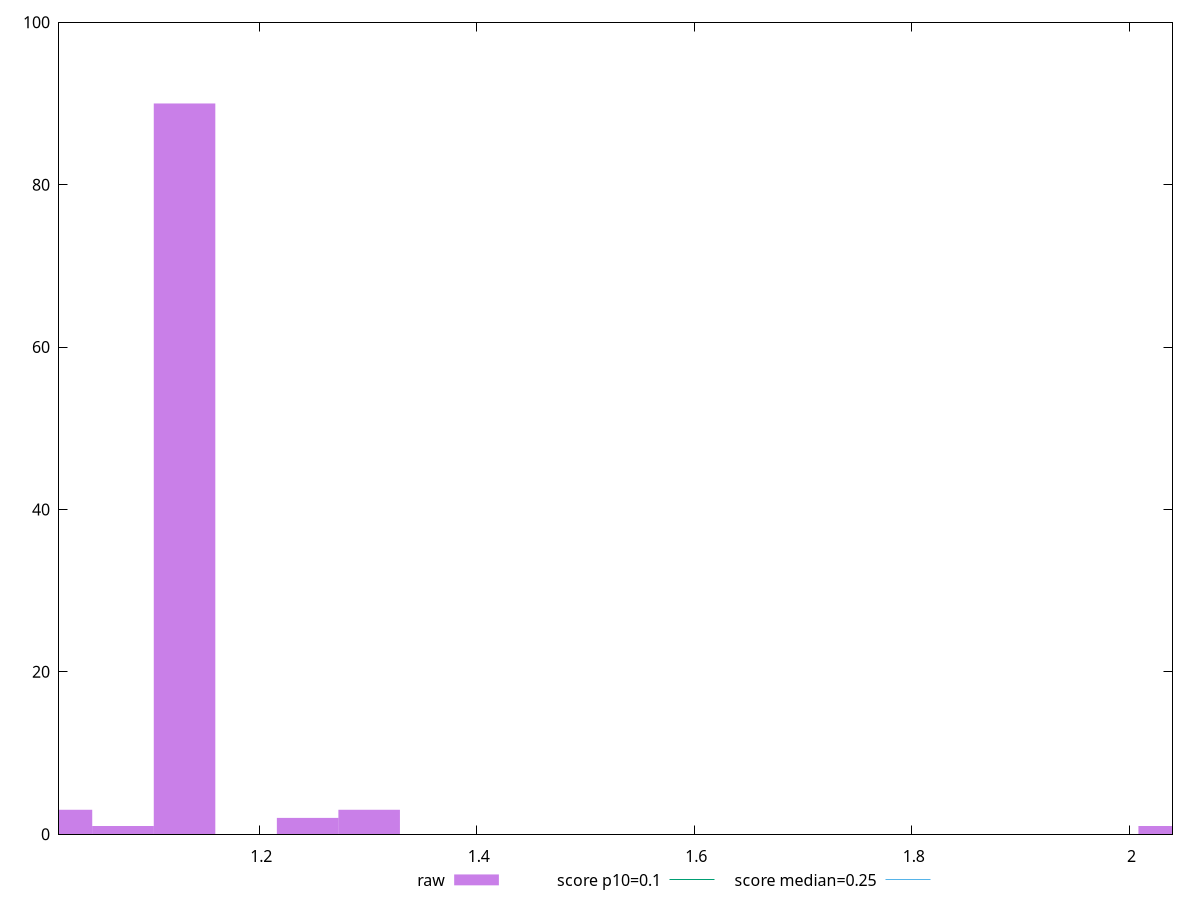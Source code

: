 reset

$raw <<EOF
1.1314143588388264 90
1.3011265126646503 3
1.0182729229549436 3
1.244555794722709 2
1.074843640896885 1
2.0365458459098873 1
EOF

set key outside below
set boxwidth 0.056570717941941316
set xrange [1.016012471516927:2.0395882941351995]
set yrange [0:100]
set trange [0:100]
set style fill transparent solid 0.5 noborder

set parametric
set terminal svg size 640, 490 enhanced background rgb 'white'
set output "report_00025_2021-02-22T21:38:55.199Z/cumulative-layout-shift/samples/pages+cached+noadtech+nomedia/raw/histogram.svg"

plot $raw title "raw" with boxes, \
     0.1,t title "score p10=0.1", \
     0.25,t title "score median=0.25"

reset
